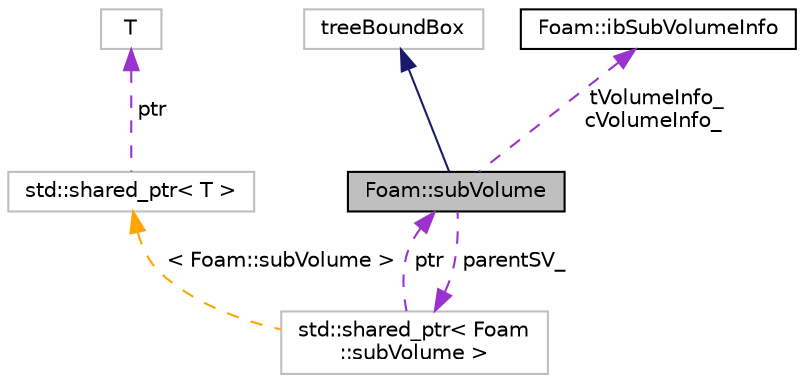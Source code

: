 digraph "Foam::subVolume"
{
 // LATEX_PDF_SIZE
  edge [fontname="Helvetica",fontsize="10",labelfontname="Helvetica",labelfontsize="10"];
  node [fontname="Helvetica",fontsize="10",shape=record];
  Node1 [label="Foam::subVolume",height=0.2,width=0.4,color="black", fillcolor="grey75", style="filled", fontcolor="black",tooltip=" "];
  Node2 -> Node1 [dir="back",color="midnightblue",fontsize="10",style="solid",fontname="Helvetica"];
  Node2 [label="treeBoundBox",height=0.2,width=0.4,color="grey75", fillcolor="white", style="filled",tooltip=" "];
  Node3 -> Node1 [dir="back",color="darkorchid3",fontsize="10",style="dashed",label=" parentSV_" ,fontname="Helvetica"];
  Node3 [label="std::shared_ptr\< Foam\l::subVolume \>",height=0.2,width=0.4,color="grey75", fillcolor="white", style="filled",tooltip=" "];
  Node1 -> Node3 [dir="back",color="darkorchid3",fontsize="10",style="dashed",label=" ptr" ,fontname="Helvetica"];
  Node4 -> Node3 [dir="back",color="orange",fontsize="10",style="dashed",label=" \< Foam::subVolume \>" ,fontname="Helvetica"];
  Node4 [label="std::shared_ptr\< T \>",height=0.2,width=0.4,color="grey75", fillcolor="white", style="filled",tooltip="STL class."];
  Node5 -> Node4 [dir="back",color="darkorchid3",fontsize="10",style="dashed",label=" ptr" ,fontname="Helvetica"];
  Node5 [label="T",height=0.2,width=0.4,color="grey75", fillcolor="white", style="filled",tooltip=" "];
  Node6 -> Node1 [dir="back",color="darkorchid3",fontsize="10",style="dashed",label=" tVolumeInfo_\ncVolumeInfo_" ,fontname="Helvetica"];
  Node6 [label="Foam::ibSubVolumeInfo",height=0.2,width=0.4,color="black", fillcolor="white", style="filled",URL="$structFoam_1_1ibSubVolumeInfo.html",tooltip=" "];
}
